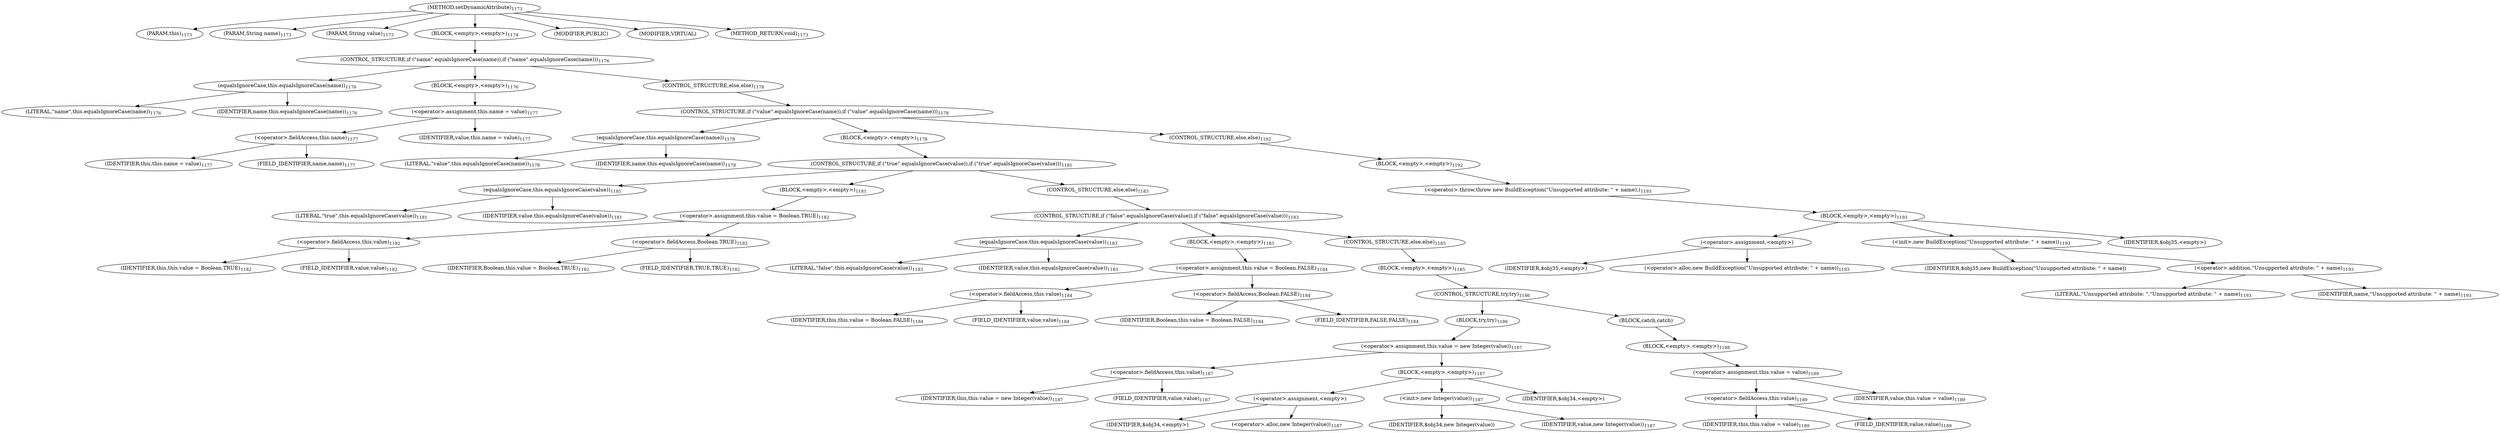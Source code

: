 digraph "setDynamicAttribute" {  
"2414" [label = <(METHOD,setDynamicAttribute)<SUB>1173</SUB>> ]
"170" [label = <(PARAM,this)<SUB>1173</SUB>> ]
"2415" [label = <(PARAM,String name)<SUB>1173</SUB>> ]
"2416" [label = <(PARAM,String value)<SUB>1173</SUB>> ]
"2417" [label = <(BLOCK,&lt;empty&gt;,&lt;empty&gt;)<SUB>1174</SUB>> ]
"2418" [label = <(CONTROL_STRUCTURE,if (&quot;name&quot;.equalsIgnoreCase(name)),if (&quot;name&quot;.equalsIgnoreCase(name)))<SUB>1176</SUB>> ]
"2419" [label = <(equalsIgnoreCase,this.equalsIgnoreCase(name))<SUB>1176</SUB>> ]
"2420" [label = <(LITERAL,&quot;name&quot;,this.equalsIgnoreCase(name))<SUB>1176</SUB>> ]
"2421" [label = <(IDENTIFIER,name,this.equalsIgnoreCase(name))<SUB>1176</SUB>> ]
"2422" [label = <(BLOCK,&lt;empty&gt;,&lt;empty&gt;)<SUB>1176</SUB>> ]
"2423" [label = <(&lt;operator&gt;.assignment,this.name = value)<SUB>1177</SUB>> ]
"2424" [label = <(&lt;operator&gt;.fieldAccess,this.name)<SUB>1177</SUB>> ]
"169" [label = <(IDENTIFIER,this,this.name = value)<SUB>1177</SUB>> ]
"2425" [label = <(FIELD_IDENTIFIER,name,name)<SUB>1177</SUB>> ]
"2426" [label = <(IDENTIFIER,value,this.name = value)<SUB>1177</SUB>> ]
"2427" [label = <(CONTROL_STRUCTURE,else,else)<SUB>1178</SUB>> ]
"2428" [label = <(CONTROL_STRUCTURE,if (&quot;value&quot;.equalsIgnoreCase(name)),if (&quot;value&quot;.equalsIgnoreCase(name)))<SUB>1178</SUB>> ]
"2429" [label = <(equalsIgnoreCase,this.equalsIgnoreCase(name))<SUB>1178</SUB>> ]
"2430" [label = <(LITERAL,&quot;value&quot;,this.equalsIgnoreCase(name))<SUB>1178</SUB>> ]
"2431" [label = <(IDENTIFIER,name,this.equalsIgnoreCase(name))<SUB>1178</SUB>> ]
"2432" [label = <(BLOCK,&lt;empty&gt;,&lt;empty&gt;)<SUB>1178</SUB>> ]
"2433" [label = <(CONTROL_STRUCTURE,if (&quot;true&quot;.equalsIgnoreCase(value)),if (&quot;true&quot;.equalsIgnoreCase(value)))<SUB>1181</SUB>> ]
"2434" [label = <(equalsIgnoreCase,this.equalsIgnoreCase(value))<SUB>1181</SUB>> ]
"2435" [label = <(LITERAL,&quot;true&quot;,this.equalsIgnoreCase(value))<SUB>1181</SUB>> ]
"2436" [label = <(IDENTIFIER,value,this.equalsIgnoreCase(value))<SUB>1181</SUB>> ]
"2437" [label = <(BLOCK,&lt;empty&gt;,&lt;empty&gt;)<SUB>1181</SUB>> ]
"2438" [label = <(&lt;operator&gt;.assignment,this.value = Boolean.TRUE)<SUB>1182</SUB>> ]
"2439" [label = <(&lt;operator&gt;.fieldAccess,this.value)<SUB>1182</SUB>> ]
"171" [label = <(IDENTIFIER,this,this.value = Boolean.TRUE)<SUB>1182</SUB>> ]
"2440" [label = <(FIELD_IDENTIFIER,value,value)<SUB>1182</SUB>> ]
"2441" [label = <(&lt;operator&gt;.fieldAccess,Boolean.TRUE)<SUB>1182</SUB>> ]
"2442" [label = <(IDENTIFIER,Boolean,this.value = Boolean.TRUE)<SUB>1182</SUB>> ]
"2443" [label = <(FIELD_IDENTIFIER,TRUE,TRUE)<SUB>1182</SUB>> ]
"2444" [label = <(CONTROL_STRUCTURE,else,else)<SUB>1183</SUB>> ]
"2445" [label = <(CONTROL_STRUCTURE,if (&quot;false&quot;.equalsIgnoreCase(value)),if (&quot;false&quot;.equalsIgnoreCase(value)))<SUB>1183</SUB>> ]
"2446" [label = <(equalsIgnoreCase,this.equalsIgnoreCase(value))<SUB>1183</SUB>> ]
"2447" [label = <(LITERAL,&quot;false&quot;,this.equalsIgnoreCase(value))<SUB>1183</SUB>> ]
"2448" [label = <(IDENTIFIER,value,this.equalsIgnoreCase(value))<SUB>1183</SUB>> ]
"2449" [label = <(BLOCK,&lt;empty&gt;,&lt;empty&gt;)<SUB>1183</SUB>> ]
"2450" [label = <(&lt;operator&gt;.assignment,this.value = Boolean.FALSE)<SUB>1184</SUB>> ]
"2451" [label = <(&lt;operator&gt;.fieldAccess,this.value)<SUB>1184</SUB>> ]
"172" [label = <(IDENTIFIER,this,this.value = Boolean.FALSE)<SUB>1184</SUB>> ]
"2452" [label = <(FIELD_IDENTIFIER,value,value)<SUB>1184</SUB>> ]
"2453" [label = <(&lt;operator&gt;.fieldAccess,Boolean.FALSE)<SUB>1184</SUB>> ]
"2454" [label = <(IDENTIFIER,Boolean,this.value = Boolean.FALSE)<SUB>1184</SUB>> ]
"2455" [label = <(FIELD_IDENTIFIER,FALSE,FALSE)<SUB>1184</SUB>> ]
"2456" [label = <(CONTROL_STRUCTURE,else,else)<SUB>1185</SUB>> ]
"2457" [label = <(BLOCK,&lt;empty&gt;,&lt;empty&gt;)<SUB>1185</SUB>> ]
"2458" [label = <(CONTROL_STRUCTURE,try,try)<SUB>1186</SUB>> ]
"2459" [label = <(BLOCK,try,try)<SUB>1186</SUB>> ]
"2460" [label = <(&lt;operator&gt;.assignment,this.value = new Integer(value))<SUB>1187</SUB>> ]
"2461" [label = <(&lt;operator&gt;.fieldAccess,this.value)<SUB>1187</SUB>> ]
"173" [label = <(IDENTIFIER,this,this.value = new Integer(value))<SUB>1187</SUB>> ]
"2462" [label = <(FIELD_IDENTIFIER,value,value)<SUB>1187</SUB>> ]
"2463" [label = <(BLOCK,&lt;empty&gt;,&lt;empty&gt;)<SUB>1187</SUB>> ]
"2464" [label = <(&lt;operator&gt;.assignment,&lt;empty&gt;)> ]
"2465" [label = <(IDENTIFIER,$obj34,&lt;empty&gt;)> ]
"2466" [label = <(&lt;operator&gt;.alloc,new Integer(value))<SUB>1187</SUB>> ]
"2467" [label = <(&lt;init&gt;,new Integer(value))<SUB>1187</SUB>> ]
"2468" [label = <(IDENTIFIER,$obj34,new Integer(value))> ]
"2469" [label = <(IDENTIFIER,value,new Integer(value))<SUB>1187</SUB>> ]
"2470" [label = <(IDENTIFIER,$obj34,&lt;empty&gt;)> ]
"2471" [label = <(BLOCK,catch,catch)> ]
"2472" [label = <(BLOCK,&lt;empty&gt;,&lt;empty&gt;)<SUB>1188</SUB>> ]
"2473" [label = <(&lt;operator&gt;.assignment,this.value = value)<SUB>1189</SUB>> ]
"2474" [label = <(&lt;operator&gt;.fieldAccess,this.value)<SUB>1189</SUB>> ]
"174" [label = <(IDENTIFIER,this,this.value = value)<SUB>1189</SUB>> ]
"2475" [label = <(FIELD_IDENTIFIER,value,value)<SUB>1189</SUB>> ]
"2476" [label = <(IDENTIFIER,value,this.value = value)<SUB>1189</SUB>> ]
"2477" [label = <(CONTROL_STRUCTURE,else,else)<SUB>1192</SUB>> ]
"2478" [label = <(BLOCK,&lt;empty&gt;,&lt;empty&gt;)<SUB>1192</SUB>> ]
"2479" [label = <(&lt;operator&gt;.throw,throw new BuildException(&quot;Unsupported attribute: &quot; + name);)<SUB>1193</SUB>> ]
"2480" [label = <(BLOCK,&lt;empty&gt;,&lt;empty&gt;)<SUB>1193</SUB>> ]
"2481" [label = <(&lt;operator&gt;.assignment,&lt;empty&gt;)> ]
"2482" [label = <(IDENTIFIER,$obj35,&lt;empty&gt;)> ]
"2483" [label = <(&lt;operator&gt;.alloc,new BuildException(&quot;Unsupported attribute: &quot; + name))<SUB>1193</SUB>> ]
"2484" [label = <(&lt;init&gt;,new BuildException(&quot;Unsupported attribute: &quot; + name))<SUB>1193</SUB>> ]
"2485" [label = <(IDENTIFIER,$obj35,new BuildException(&quot;Unsupported attribute: &quot; + name))> ]
"2486" [label = <(&lt;operator&gt;.addition,&quot;Unsupported attribute: &quot; + name)<SUB>1193</SUB>> ]
"2487" [label = <(LITERAL,&quot;Unsupported attribute: &quot;,&quot;Unsupported attribute: &quot; + name)<SUB>1193</SUB>> ]
"2488" [label = <(IDENTIFIER,name,&quot;Unsupported attribute: &quot; + name)<SUB>1193</SUB>> ]
"2489" [label = <(IDENTIFIER,$obj35,&lt;empty&gt;)> ]
"2490" [label = <(MODIFIER,PUBLIC)> ]
"2491" [label = <(MODIFIER,VIRTUAL)> ]
"2492" [label = <(METHOD_RETURN,void)<SUB>1173</SUB>> ]
  "2414" -> "170" 
  "2414" -> "2415" 
  "2414" -> "2416" 
  "2414" -> "2417" 
  "2414" -> "2490" 
  "2414" -> "2491" 
  "2414" -> "2492" 
  "2417" -> "2418" 
  "2418" -> "2419" 
  "2418" -> "2422" 
  "2418" -> "2427" 
  "2419" -> "2420" 
  "2419" -> "2421" 
  "2422" -> "2423" 
  "2423" -> "2424" 
  "2423" -> "2426" 
  "2424" -> "169" 
  "2424" -> "2425" 
  "2427" -> "2428" 
  "2428" -> "2429" 
  "2428" -> "2432" 
  "2428" -> "2477" 
  "2429" -> "2430" 
  "2429" -> "2431" 
  "2432" -> "2433" 
  "2433" -> "2434" 
  "2433" -> "2437" 
  "2433" -> "2444" 
  "2434" -> "2435" 
  "2434" -> "2436" 
  "2437" -> "2438" 
  "2438" -> "2439" 
  "2438" -> "2441" 
  "2439" -> "171" 
  "2439" -> "2440" 
  "2441" -> "2442" 
  "2441" -> "2443" 
  "2444" -> "2445" 
  "2445" -> "2446" 
  "2445" -> "2449" 
  "2445" -> "2456" 
  "2446" -> "2447" 
  "2446" -> "2448" 
  "2449" -> "2450" 
  "2450" -> "2451" 
  "2450" -> "2453" 
  "2451" -> "172" 
  "2451" -> "2452" 
  "2453" -> "2454" 
  "2453" -> "2455" 
  "2456" -> "2457" 
  "2457" -> "2458" 
  "2458" -> "2459" 
  "2458" -> "2471" 
  "2459" -> "2460" 
  "2460" -> "2461" 
  "2460" -> "2463" 
  "2461" -> "173" 
  "2461" -> "2462" 
  "2463" -> "2464" 
  "2463" -> "2467" 
  "2463" -> "2470" 
  "2464" -> "2465" 
  "2464" -> "2466" 
  "2467" -> "2468" 
  "2467" -> "2469" 
  "2471" -> "2472" 
  "2472" -> "2473" 
  "2473" -> "2474" 
  "2473" -> "2476" 
  "2474" -> "174" 
  "2474" -> "2475" 
  "2477" -> "2478" 
  "2478" -> "2479" 
  "2479" -> "2480" 
  "2480" -> "2481" 
  "2480" -> "2484" 
  "2480" -> "2489" 
  "2481" -> "2482" 
  "2481" -> "2483" 
  "2484" -> "2485" 
  "2484" -> "2486" 
  "2486" -> "2487" 
  "2486" -> "2488" 
}
